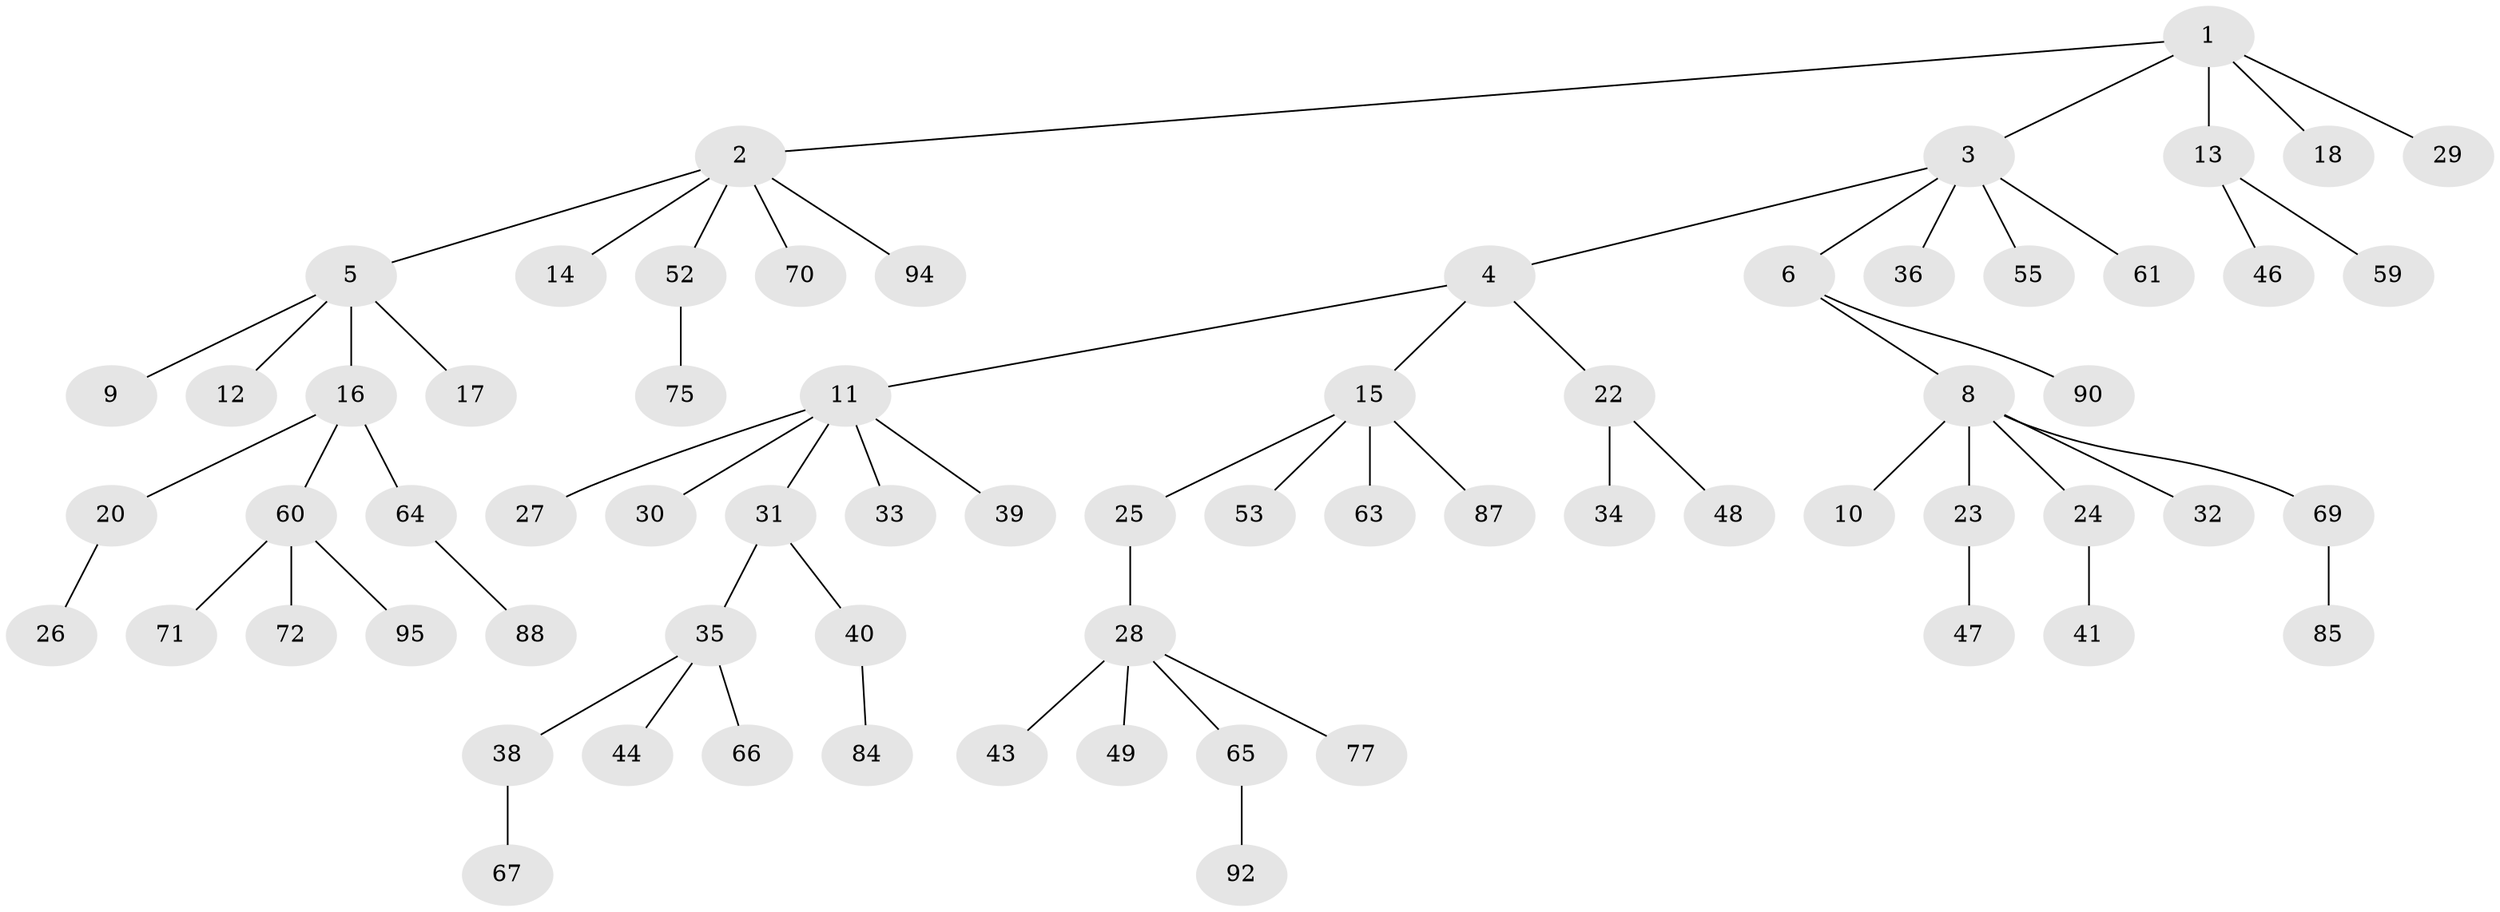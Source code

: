 // Generated by graph-tools (version 1.1) at 2025/24/03/03/25 07:24:07]
// undirected, 68 vertices, 67 edges
graph export_dot {
graph [start="1"]
  node [color=gray90,style=filled];
  1 [super="+80"];
  2 [super="+54"];
  3 [super="+7"];
  4 [super="+79"];
  5 [super="+68"];
  6 [super="+50"];
  8 [super="+19"];
  9 [super="+78"];
  10;
  11 [super="+21"];
  12 [super="+91"];
  13 [super="+45"];
  14;
  15 [super="+37"];
  16 [super="+93"];
  17 [super="+57"];
  18;
  20;
  22 [super="+76"];
  23 [super="+82"];
  24;
  25;
  26;
  27 [super="+96"];
  28 [super="+56"];
  29;
  30;
  31;
  32;
  33 [super="+42"];
  34;
  35 [super="+73"];
  36;
  38 [super="+83"];
  39;
  40 [super="+62"];
  41;
  43;
  44;
  46 [super="+51"];
  47;
  48;
  49;
  52 [super="+58"];
  53;
  55;
  59;
  60 [super="+81"];
  61;
  63 [super="+89"];
  64 [super="+74"];
  65 [super="+86"];
  66;
  67;
  69;
  70;
  71;
  72;
  75;
  77;
  84;
  85;
  87;
  88;
  90;
  92;
  94;
  95;
  1 -- 2;
  1 -- 3;
  1 -- 13;
  1 -- 18;
  1 -- 29;
  2 -- 5;
  2 -- 14;
  2 -- 52;
  2 -- 70;
  2 -- 94;
  3 -- 4;
  3 -- 6;
  3 -- 36;
  3 -- 61;
  3 -- 55;
  4 -- 11;
  4 -- 15;
  4 -- 22;
  5 -- 9;
  5 -- 12;
  5 -- 16;
  5 -- 17;
  6 -- 8;
  6 -- 90;
  8 -- 10;
  8 -- 23;
  8 -- 24;
  8 -- 69;
  8 -- 32;
  11 -- 27;
  11 -- 30;
  11 -- 33;
  11 -- 39;
  11 -- 31;
  13 -- 59;
  13 -- 46;
  15 -- 25;
  15 -- 87;
  15 -- 63;
  15 -- 53;
  16 -- 20;
  16 -- 60;
  16 -- 64;
  20 -- 26;
  22 -- 34;
  22 -- 48;
  23 -- 47;
  24 -- 41;
  25 -- 28;
  28 -- 43;
  28 -- 49;
  28 -- 77;
  28 -- 65;
  31 -- 35;
  31 -- 40;
  35 -- 38;
  35 -- 44;
  35 -- 66;
  38 -- 67;
  40 -- 84;
  52 -- 75;
  60 -- 71;
  60 -- 72;
  60 -- 95;
  64 -- 88;
  65 -- 92;
  69 -- 85;
}
